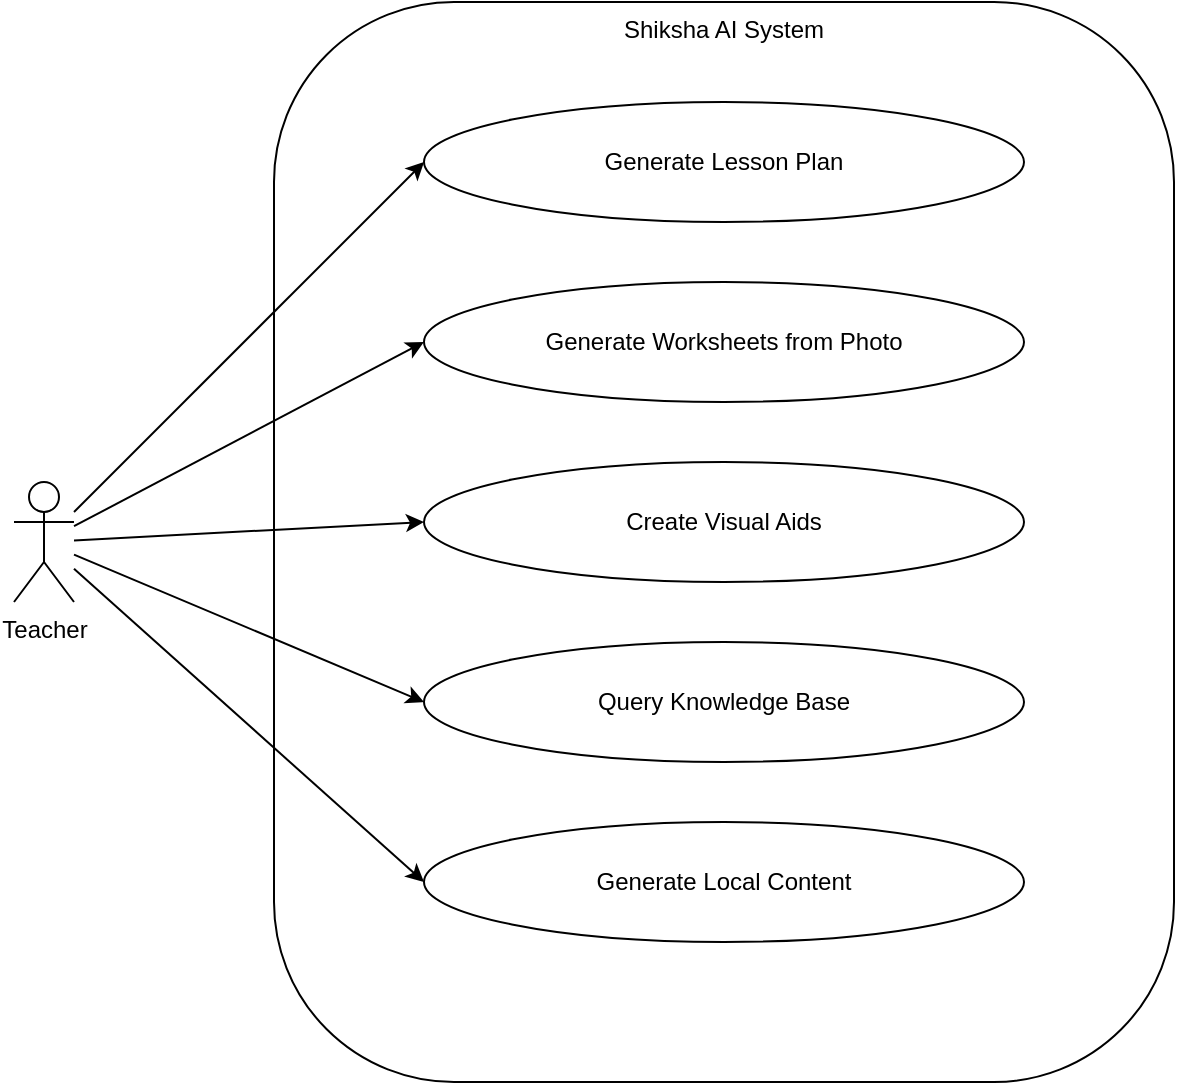 <mxfile version="24.4.0" type="device">
  <diagram name="Page-1" id="dG9tYXN6Cg">
    <mxGraphModel dx="1426" dy="767" grid="1" gridSize="10" guides="1" tooltips="1" connect="1" arrows="1" fold="1" page="1" pageScale="1" pageWidth="850" pageHeight="1100" math="0" shadow="0">
      <root>
        <mxCell id="0" />
        <mxCell id="1" parent="0" />
        <mxCell id="2" value="Teacher" style="shape=umlActor;verticalLabelPosition=bottom;verticalAlign=top;html=1;outlineConnect=0;" vertex="1" parent="1">
          <mxGeometry x="120" y="320" width="30" height="60" as="geometry" />
        </mxCell>
        <mxCell id="3" value="Shiksha AI System" style="rounded=1;whiteSpace=wrap;html=1;arcSize=20;verticalAlign=top;align=center;" vertex="1" parent="1">
          <mxGeometry x="250" y="80" width="450" height="540" as="geometry" />
        </mxCell>
        <mxCell id="4" value="Generate Lesson Plan" style="ellipse;whiteSpace=wrap;html=1;align=center;" vertex="1" parent="3">
          <mxGeometry x="75" y="50" width="300" height="60" as="geometry" />
        </mxCell>
        <mxCell id="5" value="Generate Worksheets from Photo" style="ellipse;whiteSpace=wrap;html=1;align=center;" vertex="1" parent="3">
          <mxGeometry x="75" y="140" width="300" height="60" as="geometry" />
        </mxCell>
        <mxCell id="6" value="Create Visual Aids" style="ellipse;whiteSpace=wrap;html=1;align=center;" vertex="1" parent="3">
          <mxGeometry x="75" y="230" width="300" height="60" as="geometry" />
        </mxCell>
        <mxCell id="7" value="Query Knowledge Base" style="ellipse;whiteSpace=wrap;html=1;align=center;" vertex="1" parent="3">
          <mxGeometry x="75" y="320" width="300" height="60" as="geometry" />
        </mxCell>
        <mxCell id="8" value="Generate Local Content" style="ellipse;whiteSpace=wrap;html=1;align=center;" vertex="1" parent="3">
          <mxGeometry x="75" y="410" width="300" height="60" as="geometry" />
        </mxCell>
        <mxCell id="9" style="endArrow=classic;html=1;rounded=0;entryX=0;entryY=0.5;" edge="1" parent="1" source="2" target="4">
          <mxGeometry relative="1" as="geometry" />
        </mxCell>
        <mxCell id="10" style="endArrow=classic;html=1;rounded=0;entryX=0;entryY=0.5;" edge="1" parent="1" source="2" target="5">
          <mxGeometry relative="1" as="geometry" />
        </mxCell>
        <mxCell id="11" style="endArrow=classic;html=1;rounded=0;entryX=0;entryY=0.5;" edge="1" parent="1" source="2" target="6">
          <mxGeometry relative="1" as="geometry" />
        </mxCell>
        <mxCell id="12" style="endArrow=classic;html=1;rounded=0;entryX=0;entryY=0.5;" edge="1" parent="1" source="2" target="7">
          <mxGeometry relative="1" as="geometry" />
        </mxCell>
        <mxCell id="13" style="endArrow=classic;html=1;rounded=0;entryX=0;entryY=0.5;" edge="1" parent="1" source="2" target="8">
          <mxGeometry relative="1" as="geometry" />
        </mxCell>
      </root>
    </mxGraphModel>
  </diagram>
</mxfile>
